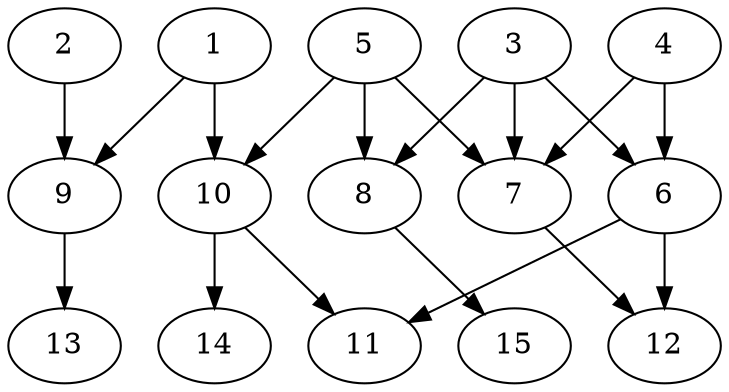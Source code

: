 // DAG automatically generated by daggen at Thu Oct  3 13:59:27 2019
// ./daggen --dot -n 15 --ccr 0.4 --fat 0.7 --regular 0.9 --density 0.7 --mindata 5242880 --maxdata 52428800 
digraph G {
  1 [size="100193280", alpha="0.09", expect_size="40077312"] 
  1 -> 9 [size ="40077312"]
  1 -> 10 [size ="40077312"]
  2 [size="71674880", alpha="0.10", expect_size="28669952"] 
  2 -> 9 [size ="28669952"]
  3 [size="19000320", alpha="0.17", expect_size="7600128"] 
  3 -> 6 [size ="7600128"]
  3 -> 7 [size ="7600128"]
  3 -> 8 [size ="7600128"]
  4 [size="56079360", alpha="0.03", expect_size="22431744"] 
  4 -> 6 [size ="22431744"]
  4 -> 7 [size ="22431744"]
  5 [size="74979840", alpha="0.06", expect_size="29991936"] 
  5 -> 7 [size ="29991936"]
  5 -> 8 [size ="29991936"]
  5 -> 10 [size ="29991936"]
  6 [size="102051840", alpha="0.08", expect_size="40820736"] 
  6 -> 11 [size ="40820736"]
  6 -> 12 [size ="40820736"]
  7 [size="32688640", alpha="0.00", expect_size="13075456"] 
  7 -> 12 [size ="13075456"]
  8 [size="26270720", alpha="0.01", expect_size="10508288"] 
  8 -> 15 [size ="10508288"]
  9 [size="105356800", alpha="0.05", expect_size="42142720"] 
  9 -> 13 [size ="42142720"]
  10 [size="50667520", alpha="0.12", expect_size="20267008"] 
  10 -> 11 [size ="20267008"]
  10 -> 14 [size ="20267008"]
  11 [size="104499200", alpha="0.09", expect_size="41799680"] 
  12 [size="42391040", alpha="0.11", expect_size="16956416"] 
  13 [size="100938240", alpha="0.10", expect_size="40375296"] 
  14 [size="85084160", alpha="0.14", expect_size="34033664"] 
  15 [size="100326400", alpha="0.18", expect_size="40130560"] 
}
